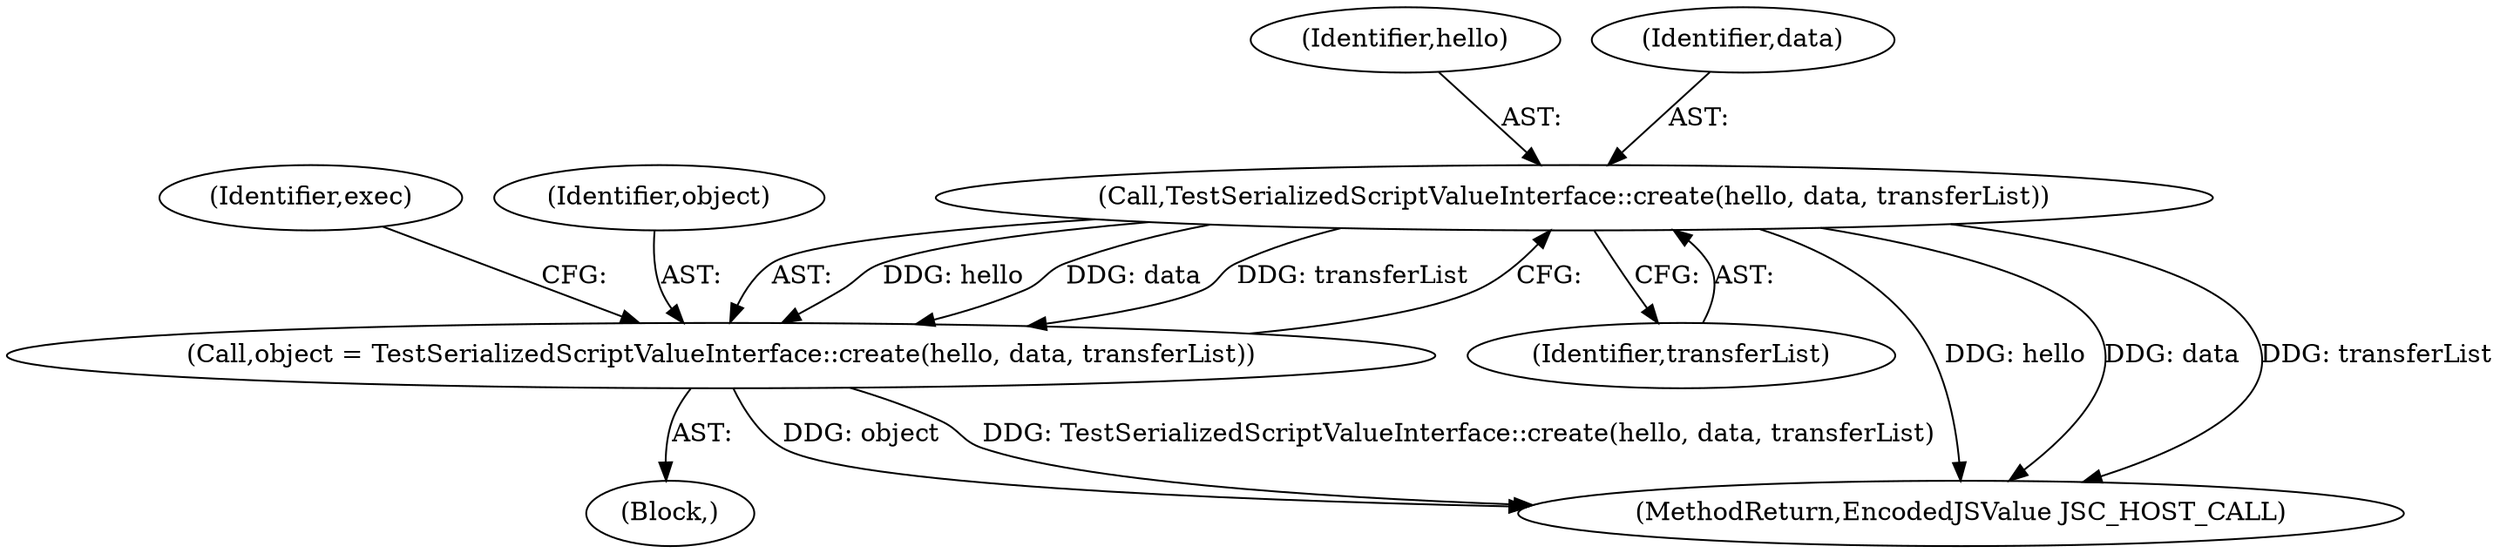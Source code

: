digraph "0_Chrome_b944f670bb7a8a919daac497a4ea0536c954c201_53@API" {
"1000134" [label="(Call,TestSerializedScriptValueInterface::create(hello, data, transferList))"];
"1000132" [label="(Call,object = TestSerializedScriptValueInterface::create(hello, data, transferList))"];
"1000137" [label="(Identifier,transferList)"];
"1000145" [label="(MethodReturn,EncodedJSValue JSC_HOST_CALL)"];
"1000132" [label="(Call,object = TestSerializedScriptValueInterface::create(hello, data, transferList))"];
"1000135" [label="(Identifier,hello)"];
"1000142" [label="(Identifier,exec)"];
"1000133" [label="(Identifier,object)"];
"1000136" [label="(Identifier,data)"];
"1000102" [label="(Block,)"];
"1000134" [label="(Call,TestSerializedScriptValueInterface::create(hello, data, transferList))"];
"1000134" -> "1000132"  [label="AST: "];
"1000134" -> "1000137"  [label="CFG: "];
"1000135" -> "1000134"  [label="AST: "];
"1000136" -> "1000134"  [label="AST: "];
"1000137" -> "1000134"  [label="AST: "];
"1000132" -> "1000134"  [label="CFG: "];
"1000134" -> "1000145"  [label="DDG: hello"];
"1000134" -> "1000145"  [label="DDG: data"];
"1000134" -> "1000145"  [label="DDG: transferList"];
"1000134" -> "1000132"  [label="DDG: hello"];
"1000134" -> "1000132"  [label="DDG: data"];
"1000134" -> "1000132"  [label="DDG: transferList"];
"1000132" -> "1000102"  [label="AST: "];
"1000133" -> "1000132"  [label="AST: "];
"1000142" -> "1000132"  [label="CFG: "];
"1000132" -> "1000145"  [label="DDG: object"];
"1000132" -> "1000145"  [label="DDG: TestSerializedScriptValueInterface::create(hello, data, transferList)"];
}

